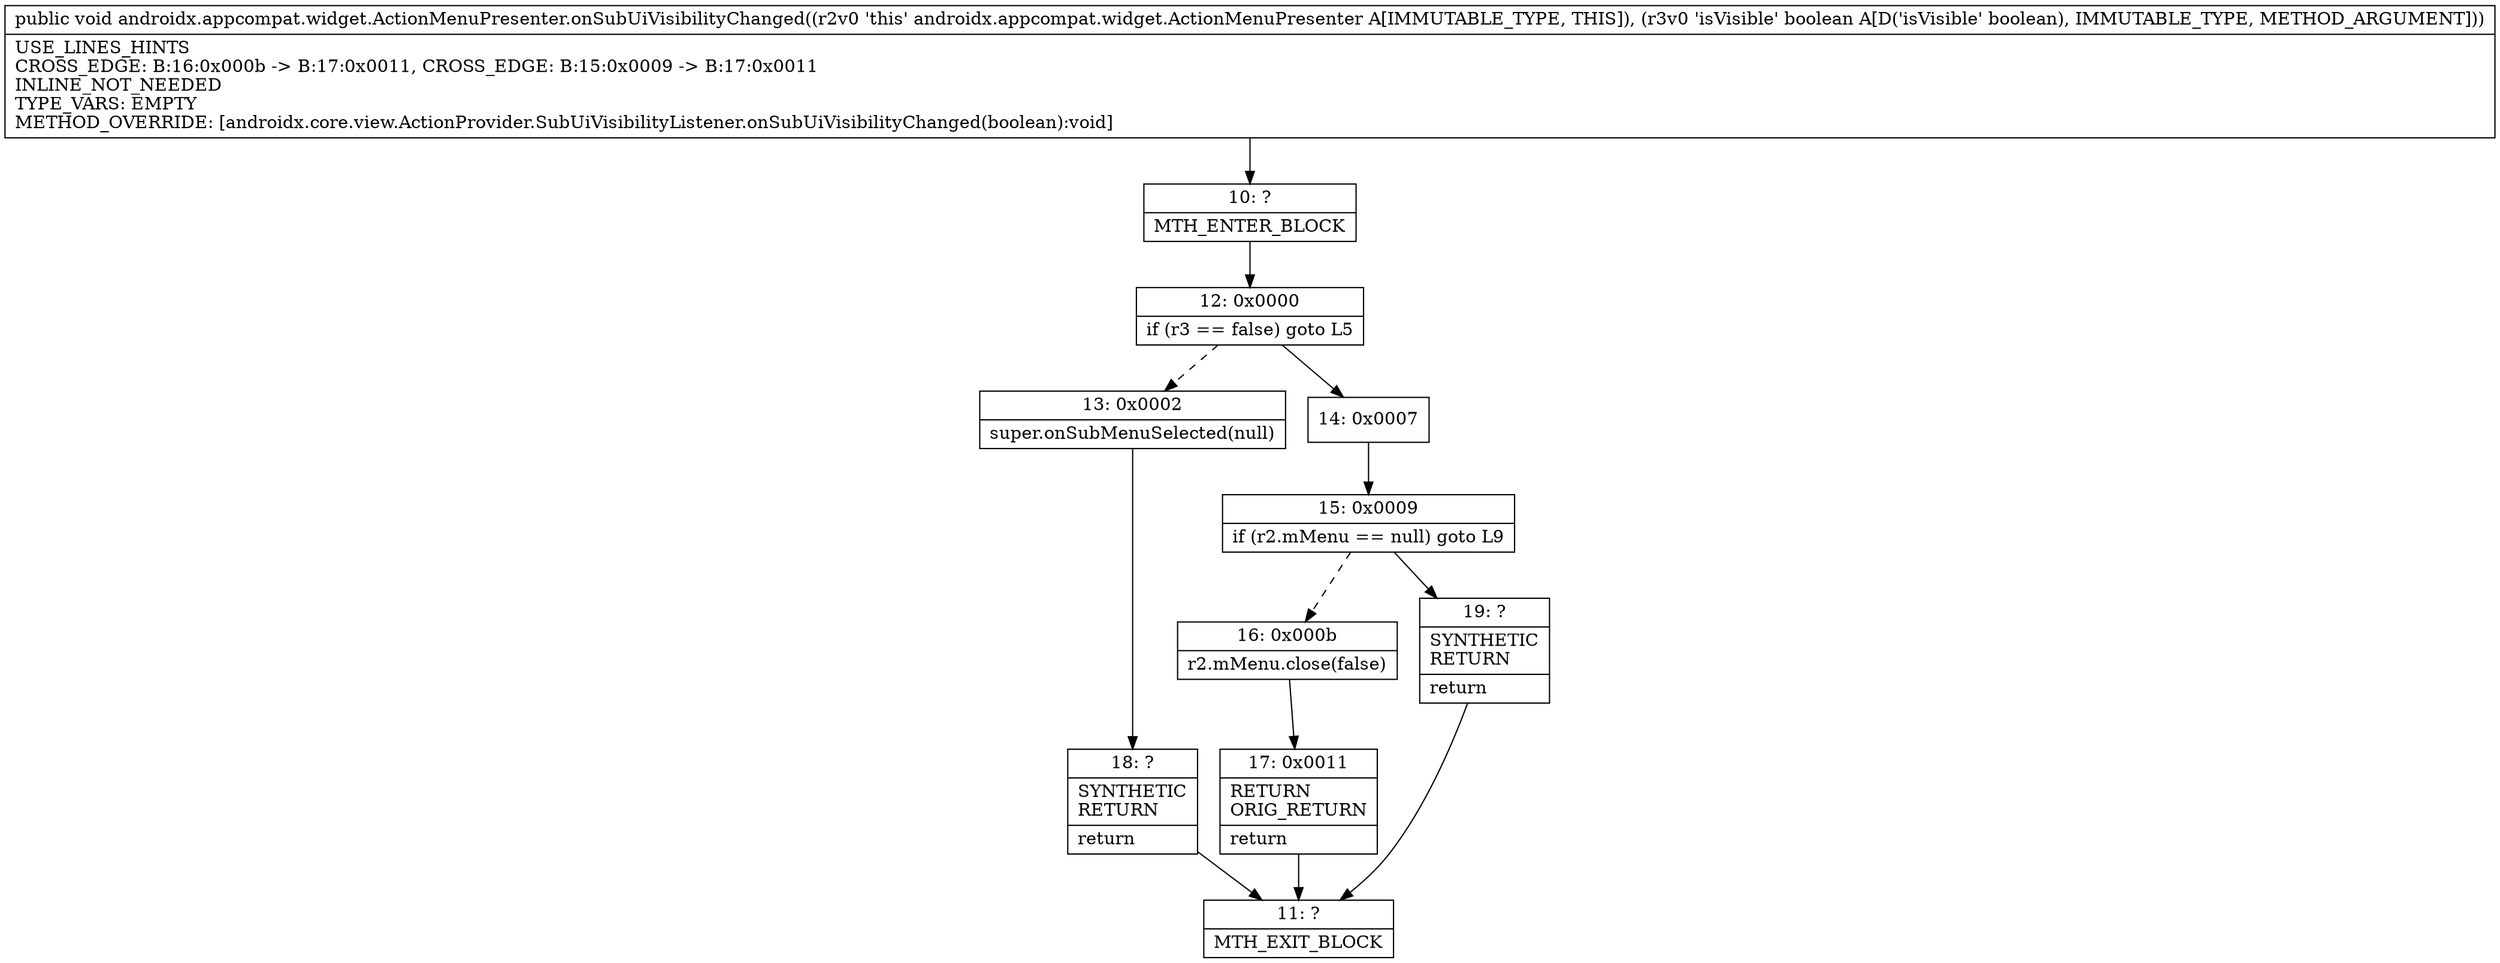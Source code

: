 digraph "CFG forandroidx.appcompat.widget.ActionMenuPresenter.onSubUiVisibilityChanged(Z)V" {
Node_10 [shape=record,label="{10\:\ ?|MTH_ENTER_BLOCK\l}"];
Node_12 [shape=record,label="{12\:\ 0x0000|if (r3 == false) goto L5\l}"];
Node_13 [shape=record,label="{13\:\ 0x0002|super.onSubMenuSelected(null)\l}"];
Node_18 [shape=record,label="{18\:\ ?|SYNTHETIC\lRETURN\l|return\l}"];
Node_11 [shape=record,label="{11\:\ ?|MTH_EXIT_BLOCK\l}"];
Node_14 [shape=record,label="{14\:\ 0x0007}"];
Node_15 [shape=record,label="{15\:\ 0x0009|if (r2.mMenu == null) goto L9\l}"];
Node_16 [shape=record,label="{16\:\ 0x000b|r2.mMenu.close(false)\l}"];
Node_17 [shape=record,label="{17\:\ 0x0011|RETURN\lORIG_RETURN\l|return\l}"];
Node_19 [shape=record,label="{19\:\ ?|SYNTHETIC\lRETURN\l|return\l}"];
MethodNode[shape=record,label="{public void androidx.appcompat.widget.ActionMenuPresenter.onSubUiVisibilityChanged((r2v0 'this' androidx.appcompat.widget.ActionMenuPresenter A[IMMUTABLE_TYPE, THIS]), (r3v0 'isVisible' boolean A[D('isVisible' boolean), IMMUTABLE_TYPE, METHOD_ARGUMENT]))  | USE_LINES_HINTS\lCROSS_EDGE: B:16:0x000b \-\> B:17:0x0011, CROSS_EDGE: B:15:0x0009 \-\> B:17:0x0011\lINLINE_NOT_NEEDED\lTYPE_VARS: EMPTY\lMETHOD_OVERRIDE: [androidx.core.view.ActionProvider.SubUiVisibilityListener.onSubUiVisibilityChanged(boolean):void]\l}"];
MethodNode -> Node_10;Node_10 -> Node_12;
Node_12 -> Node_13[style=dashed];
Node_12 -> Node_14;
Node_13 -> Node_18;
Node_18 -> Node_11;
Node_14 -> Node_15;
Node_15 -> Node_16[style=dashed];
Node_15 -> Node_19;
Node_16 -> Node_17;
Node_17 -> Node_11;
Node_19 -> Node_11;
}


